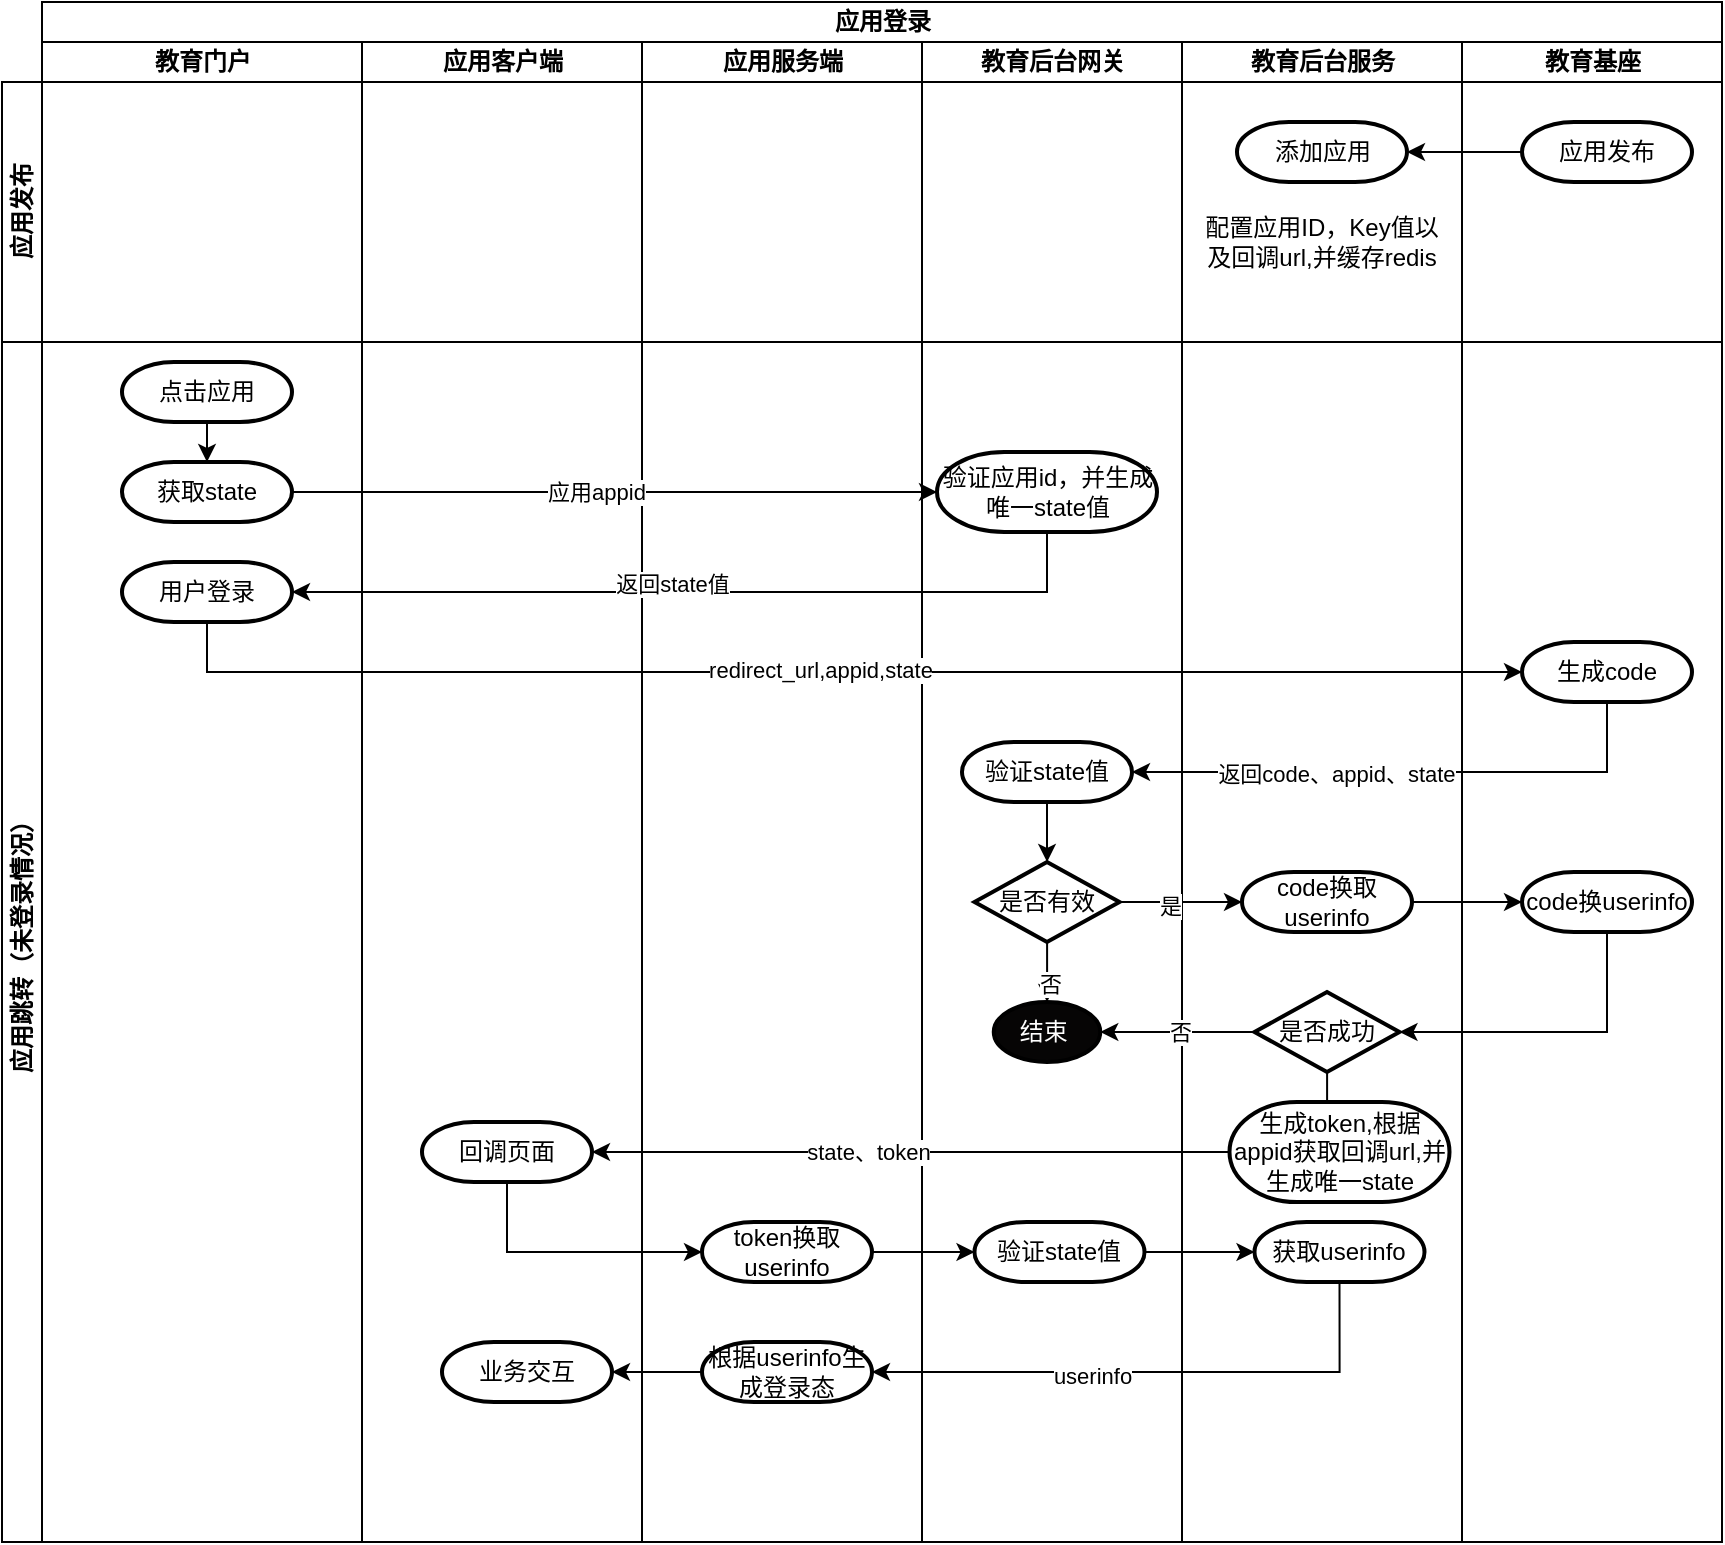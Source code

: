 <mxfile version="21.0.2" type="github">
  <diagram id="6a731a19-8d31-9384-78a2-239565b7b9f0" name="Page-1">
    <mxGraphModel dx="1122" dy="701" grid="1" gridSize="10" guides="1" tooltips="1" connect="1" arrows="1" fold="1" page="1" pageScale="1" pageWidth="1169" pageHeight="827" background="none" math="0" shadow="0">
      <root>
        <mxCell id="0" />
        <mxCell id="1" parent="0" />
        <mxCell id="Pkom4mgUufGUyZToT8Yp-150" value="应用登录" style="swimlane;childLayout=stackLayout;resizeParent=1;resizeParentMax=0;startSize=20;html=1;" vertex="1" parent="1">
          <mxGeometry x="180" y="110" width="840" height="770" as="geometry" />
        </mxCell>
        <mxCell id="Pkom4mgUufGUyZToT8Yp-151" value="教育门户" style="swimlane;startSize=20;html=1;" vertex="1" parent="Pkom4mgUufGUyZToT8Yp-150">
          <mxGeometry y="20" width="160" height="750" as="geometry" />
        </mxCell>
        <mxCell id="Pkom4mgUufGUyZToT8Yp-152" value="应用客户端" style="swimlane;startSize=20;html=1;" vertex="1" parent="Pkom4mgUufGUyZToT8Yp-150">
          <mxGeometry x="160" y="20" width="140" height="750" as="geometry" />
        </mxCell>
        <mxCell id="Pkom4mgUufGUyZToT8Yp-153" value="应用服务端" style="swimlane;startSize=20;html=1;" vertex="1" parent="Pkom4mgUufGUyZToT8Yp-150">
          <mxGeometry x="300" y="20" width="140" height="750" as="geometry" />
        </mxCell>
        <mxCell id="Pkom4mgUufGUyZToT8Yp-160" value="教育后台网关" style="swimlane;startSize=20;html=1;" vertex="1" parent="Pkom4mgUufGUyZToT8Yp-150">
          <mxGeometry x="440" y="20" width="130" height="750" as="geometry" />
        </mxCell>
        <mxCell id="Pkom4mgUufGUyZToT8Yp-158" value="教育后台服务" style="swimlane;startSize=20;html=1;" vertex="1" parent="Pkom4mgUufGUyZToT8Yp-150">
          <mxGeometry x="570" y="20" width="140" height="750" as="geometry" />
        </mxCell>
        <mxCell id="Pkom4mgUufGUyZToT8Yp-162" value="教育基座" style="swimlane;startSize=20;html=1;" vertex="1" parent="Pkom4mgUufGUyZToT8Yp-150">
          <mxGeometry x="710" y="20" width="130" height="750" as="geometry" />
        </mxCell>
        <mxCell id="Pkom4mgUufGUyZToT8Yp-168" value="应用发布" style="swimlane;startSize=20;horizontal=0;html=1;movable=1;resizable=1;rotatable=1;deletable=1;editable=1;locked=0;connectable=1;" vertex="1" parent="1">
          <mxGeometry x="160" y="150" width="860" height="130" as="geometry" />
        </mxCell>
        <mxCell id="Pkom4mgUufGUyZToT8Yp-172" style="edgeStyle=orthogonalEdgeStyle;rounded=0;orthogonalLoop=1;jettySize=auto;html=1;entryX=1;entryY=0.5;entryDx=0;entryDy=0;entryPerimeter=0;" edge="1" parent="Pkom4mgUufGUyZToT8Yp-168" source="Pkom4mgUufGUyZToT8Yp-170" target="Pkom4mgUufGUyZToT8Yp-171">
          <mxGeometry relative="1" as="geometry" />
        </mxCell>
        <mxCell id="Pkom4mgUufGUyZToT8Yp-170" value="应用发布" style="strokeWidth=2;html=1;shape=mxgraph.flowchart.terminator;whiteSpace=wrap;" vertex="1" parent="Pkom4mgUufGUyZToT8Yp-168">
          <mxGeometry x="760" y="20" width="85" height="30" as="geometry" />
        </mxCell>
        <mxCell id="Pkom4mgUufGUyZToT8Yp-171" value="添加应用" style="strokeWidth=2;html=1;shape=mxgraph.flowchart.terminator;whiteSpace=wrap;" vertex="1" parent="Pkom4mgUufGUyZToT8Yp-168">
          <mxGeometry x="617.5" y="20" width="85" height="30" as="geometry" />
        </mxCell>
        <mxCell id="Pkom4mgUufGUyZToT8Yp-173" value="配置应用ID，Key值以及回调url,并缓存redis" style="text;html=1;strokeColor=none;fillColor=none;align=center;verticalAlign=middle;whiteSpace=wrap;rounded=0;" vertex="1" parent="Pkom4mgUufGUyZToT8Yp-168">
          <mxGeometry x="600" y="60" width="120" height="40" as="geometry" />
        </mxCell>
        <mxCell id="Pkom4mgUufGUyZToT8Yp-174" value="应用跳转（未登录情况）" style="swimlane;startSize=20;horizontal=0;html=1;movable=1;resizable=1;rotatable=1;deletable=1;editable=1;locked=0;connectable=1;" vertex="1" parent="1">
          <mxGeometry x="160" y="280" width="860" height="600" as="geometry" />
        </mxCell>
        <mxCell id="Pkom4mgUufGUyZToT8Yp-182" style="edgeStyle=orthogonalEdgeStyle;rounded=0;orthogonalLoop=1;jettySize=auto;html=1;entryX=0.5;entryY=0;entryDx=0;entryDy=0;entryPerimeter=0;" edge="1" parent="Pkom4mgUufGUyZToT8Yp-174" source="Pkom4mgUufGUyZToT8Yp-179" target="Pkom4mgUufGUyZToT8Yp-180">
          <mxGeometry relative="1" as="geometry" />
        </mxCell>
        <mxCell id="Pkom4mgUufGUyZToT8Yp-179" value="点击应用" style="strokeWidth=2;html=1;shape=mxgraph.flowchart.terminator;whiteSpace=wrap;" vertex="1" parent="Pkom4mgUufGUyZToT8Yp-174">
          <mxGeometry x="60" y="10" width="85" height="30" as="geometry" />
        </mxCell>
        <mxCell id="Pkom4mgUufGUyZToT8Yp-183" style="edgeStyle=orthogonalEdgeStyle;rounded=0;orthogonalLoop=1;jettySize=auto;html=1;entryX=0;entryY=0.5;entryDx=0;entryDy=0;entryPerimeter=0;" edge="1" parent="Pkom4mgUufGUyZToT8Yp-174" source="Pkom4mgUufGUyZToT8Yp-180" target="Pkom4mgUufGUyZToT8Yp-181">
          <mxGeometry relative="1" as="geometry" />
        </mxCell>
        <mxCell id="Pkom4mgUufGUyZToT8Yp-184" value="应用appid" style="edgeLabel;html=1;align=center;verticalAlign=middle;resizable=0;points=[];" vertex="1" connectable="0" parent="Pkom4mgUufGUyZToT8Yp-183">
          <mxGeometry x="-0.055" relative="1" as="geometry">
            <mxPoint x="-1" as="offset" />
          </mxGeometry>
        </mxCell>
        <mxCell id="Pkom4mgUufGUyZToT8Yp-180" value="获取state" style="strokeWidth=2;html=1;shape=mxgraph.flowchart.terminator;whiteSpace=wrap;" vertex="1" parent="Pkom4mgUufGUyZToT8Yp-174">
          <mxGeometry x="60" y="60" width="85" height="30" as="geometry" />
        </mxCell>
        <mxCell id="Pkom4mgUufGUyZToT8Yp-186" style="edgeStyle=orthogonalEdgeStyle;rounded=0;orthogonalLoop=1;jettySize=auto;html=1;entryX=1;entryY=0.5;entryDx=0;entryDy=0;entryPerimeter=0;exitX=0.5;exitY=1;exitDx=0;exitDy=0;exitPerimeter=0;" edge="1" parent="Pkom4mgUufGUyZToT8Yp-174" source="Pkom4mgUufGUyZToT8Yp-181" target="Pkom4mgUufGUyZToT8Yp-185">
          <mxGeometry relative="1" as="geometry" />
        </mxCell>
        <mxCell id="Pkom4mgUufGUyZToT8Yp-189" value="返回state值" style="edgeLabel;html=1;align=center;verticalAlign=middle;resizable=0;points=[];" vertex="1" connectable="0" parent="Pkom4mgUufGUyZToT8Yp-186">
          <mxGeometry x="0.067" y="-4" relative="1" as="geometry">
            <mxPoint as="offset" />
          </mxGeometry>
        </mxCell>
        <mxCell id="Pkom4mgUufGUyZToT8Yp-181" value="验证应用id，并生成唯一state值" style="strokeWidth=2;html=1;shape=mxgraph.flowchart.terminator;whiteSpace=wrap;" vertex="1" parent="Pkom4mgUufGUyZToT8Yp-174">
          <mxGeometry x="467.5" y="55" width="110" height="40" as="geometry" />
        </mxCell>
        <mxCell id="Pkom4mgUufGUyZToT8Yp-188" style="edgeStyle=orthogonalEdgeStyle;rounded=0;orthogonalLoop=1;jettySize=auto;html=1;entryX=0;entryY=0.5;entryDx=0;entryDy=0;entryPerimeter=0;exitX=0.5;exitY=1;exitDx=0;exitDy=0;exitPerimeter=0;" edge="1" parent="Pkom4mgUufGUyZToT8Yp-174" source="Pkom4mgUufGUyZToT8Yp-185" target="Pkom4mgUufGUyZToT8Yp-187">
          <mxGeometry relative="1" as="geometry" />
        </mxCell>
        <mxCell id="Pkom4mgUufGUyZToT8Yp-190" value="redirect_url,appid,state" style="edgeLabel;html=1;align=center;verticalAlign=middle;resizable=0;points=[];" vertex="1" connectable="0" parent="Pkom4mgUufGUyZToT8Yp-188">
          <mxGeometry x="-0.028" y="1" relative="1" as="geometry">
            <mxPoint as="offset" />
          </mxGeometry>
        </mxCell>
        <mxCell id="Pkom4mgUufGUyZToT8Yp-185" value="用户登录" style="strokeWidth=2;html=1;shape=mxgraph.flowchart.terminator;whiteSpace=wrap;" vertex="1" parent="Pkom4mgUufGUyZToT8Yp-174">
          <mxGeometry x="60" y="110" width="85" height="30" as="geometry" />
        </mxCell>
        <mxCell id="Pkom4mgUufGUyZToT8Yp-192" style="edgeStyle=orthogonalEdgeStyle;rounded=0;orthogonalLoop=1;jettySize=auto;html=1;entryX=1;entryY=0.5;entryDx=0;entryDy=0;entryPerimeter=0;exitX=0.5;exitY=1;exitDx=0;exitDy=0;exitPerimeter=0;" edge="1" parent="Pkom4mgUufGUyZToT8Yp-174" source="Pkom4mgUufGUyZToT8Yp-187" target="Pkom4mgUufGUyZToT8Yp-191">
          <mxGeometry relative="1" as="geometry" />
        </mxCell>
        <mxCell id="Pkom4mgUufGUyZToT8Yp-193" value="返回code、appid、state" style="edgeLabel;html=1;align=center;verticalAlign=middle;resizable=0;points=[];" vertex="1" connectable="0" parent="Pkom4mgUufGUyZToT8Yp-192">
          <mxGeometry x="0.253" y="1" relative="1" as="geometry">
            <mxPoint as="offset" />
          </mxGeometry>
        </mxCell>
        <mxCell id="Pkom4mgUufGUyZToT8Yp-187" value="生成code" style="strokeWidth=2;html=1;shape=mxgraph.flowchart.terminator;whiteSpace=wrap;" vertex="1" parent="Pkom4mgUufGUyZToT8Yp-174">
          <mxGeometry x="760" y="150" width="85" height="30" as="geometry" />
        </mxCell>
        <mxCell id="Pkom4mgUufGUyZToT8Yp-197" style="edgeStyle=orthogonalEdgeStyle;rounded=0;orthogonalLoop=1;jettySize=auto;html=1;" edge="1" parent="Pkom4mgUufGUyZToT8Yp-174" source="Pkom4mgUufGUyZToT8Yp-191" target="Pkom4mgUufGUyZToT8Yp-196">
          <mxGeometry relative="1" as="geometry" />
        </mxCell>
        <mxCell id="Pkom4mgUufGUyZToT8Yp-191" value="验证state值" style="strokeWidth=2;html=1;shape=mxgraph.flowchart.terminator;whiteSpace=wrap;" vertex="1" parent="Pkom4mgUufGUyZToT8Yp-174">
          <mxGeometry x="480" y="200" width="85" height="30" as="geometry" />
        </mxCell>
        <mxCell id="Pkom4mgUufGUyZToT8Yp-199" style="edgeStyle=orthogonalEdgeStyle;rounded=0;orthogonalLoop=1;jettySize=auto;html=1;entryX=0;entryY=0.5;entryDx=0;entryDy=0;entryPerimeter=0;" edge="1" parent="Pkom4mgUufGUyZToT8Yp-174" source="Pkom4mgUufGUyZToT8Yp-196" target="Pkom4mgUufGUyZToT8Yp-198">
          <mxGeometry relative="1" as="geometry" />
        </mxCell>
        <mxCell id="Pkom4mgUufGUyZToT8Yp-203" value="是" style="edgeLabel;html=1;align=center;verticalAlign=middle;resizable=0;points=[];" vertex="1" connectable="0" parent="Pkom4mgUufGUyZToT8Yp-199">
          <mxGeometry x="-0.199" y="-2" relative="1" as="geometry">
            <mxPoint as="offset" />
          </mxGeometry>
        </mxCell>
        <mxCell id="Pkom4mgUufGUyZToT8Yp-229" style="edgeStyle=orthogonalEdgeStyle;rounded=0;orthogonalLoop=1;jettySize=auto;html=1;" edge="1" parent="Pkom4mgUufGUyZToT8Yp-174" source="Pkom4mgUufGUyZToT8Yp-196" target="Pkom4mgUufGUyZToT8Yp-226">
          <mxGeometry relative="1" as="geometry" />
        </mxCell>
        <mxCell id="Pkom4mgUufGUyZToT8Yp-230" value="否" style="edgeLabel;html=1;align=center;verticalAlign=middle;resizable=0;points=[];" vertex="1" connectable="0" parent="Pkom4mgUufGUyZToT8Yp-229">
          <mxGeometry x="-0.285" y="1" relative="1" as="geometry">
            <mxPoint y="3" as="offset" />
          </mxGeometry>
        </mxCell>
        <mxCell id="Pkom4mgUufGUyZToT8Yp-196" value="是否有效" style="strokeWidth=2;html=1;shape=mxgraph.flowchart.decision;whiteSpace=wrap;" vertex="1" parent="Pkom4mgUufGUyZToT8Yp-174">
          <mxGeometry x="486.25" y="260" width="72.5" height="40" as="geometry" />
        </mxCell>
        <mxCell id="Pkom4mgUufGUyZToT8Yp-205" style="edgeStyle=orthogonalEdgeStyle;rounded=0;orthogonalLoop=1;jettySize=auto;html=1;" edge="1" parent="Pkom4mgUufGUyZToT8Yp-174" source="Pkom4mgUufGUyZToT8Yp-198" target="Pkom4mgUufGUyZToT8Yp-204">
          <mxGeometry relative="1" as="geometry" />
        </mxCell>
        <mxCell id="Pkom4mgUufGUyZToT8Yp-198" value="code换取userinfo" style="strokeWidth=2;html=1;shape=mxgraph.flowchart.terminator;whiteSpace=wrap;" vertex="1" parent="Pkom4mgUufGUyZToT8Yp-174">
          <mxGeometry x="620" y="265" width="85" height="30" as="geometry" />
        </mxCell>
        <mxCell id="Pkom4mgUufGUyZToT8Yp-208" style="edgeStyle=orthogonalEdgeStyle;rounded=0;orthogonalLoop=1;jettySize=auto;html=1;entryX=1;entryY=0.5;entryDx=0;entryDy=0;entryPerimeter=0;exitX=0.5;exitY=1;exitDx=0;exitDy=0;exitPerimeter=0;" edge="1" parent="Pkom4mgUufGUyZToT8Yp-174" source="Pkom4mgUufGUyZToT8Yp-204" target="Pkom4mgUufGUyZToT8Yp-207">
          <mxGeometry relative="1" as="geometry" />
        </mxCell>
        <mxCell id="Pkom4mgUufGUyZToT8Yp-204" value="code换userinfo" style="strokeWidth=2;html=1;shape=mxgraph.flowchart.terminator;whiteSpace=wrap;" vertex="1" parent="Pkom4mgUufGUyZToT8Yp-174">
          <mxGeometry x="760" y="265" width="85" height="30" as="geometry" />
        </mxCell>
        <mxCell id="Pkom4mgUufGUyZToT8Yp-210" style="edgeStyle=orthogonalEdgeStyle;rounded=0;orthogonalLoop=1;jettySize=auto;html=1;" edge="1" parent="Pkom4mgUufGUyZToT8Yp-174" source="Pkom4mgUufGUyZToT8Yp-207" target="Pkom4mgUufGUyZToT8Yp-209">
          <mxGeometry relative="1" as="geometry" />
        </mxCell>
        <mxCell id="Pkom4mgUufGUyZToT8Yp-227" style="edgeStyle=orthogonalEdgeStyle;rounded=0;orthogonalLoop=1;jettySize=auto;html=1;entryX=1;entryY=0.5;entryDx=0;entryDy=0;entryPerimeter=0;" edge="1" parent="Pkom4mgUufGUyZToT8Yp-174" source="Pkom4mgUufGUyZToT8Yp-207" target="Pkom4mgUufGUyZToT8Yp-226">
          <mxGeometry relative="1" as="geometry" />
        </mxCell>
        <mxCell id="Pkom4mgUufGUyZToT8Yp-231" value="否" style="edgeLabel;html=1;align=center;verticalAlign=middle;resizable=0;points=[];" vertex="1" connectable="0" parent="Pkom4mgUufGUyZToT8Yp-227">
          <mxGeometry x="-0.008" relative="1" as="geometry">
            <mxPoint x="1" as="offset" />
          </mxGeometry>
        </mxCell>
        <mxCell id="Pkom4mgUufGUyZToT8Yp-207" value="是否成功" style="strokeWidth=2;html=1;shape=mxgraph.flowchart.decision;whiteSpace=wrap;" vertex="1" parent="Pkom4mgUufGUyZToT8Yp-174">
          <mxGeometry x="626.25" y="325" width="72.5" height="40" as="geometry" />
        </mxCell>
        <mxCell id="Pkom4mgUufGUyZToT8Yp-212" style="edgeStyle=orthogonalEdgeStyle;rounded=0;orthogonalLoop=1;jettySize=auto;html=1;entryX=1;entryY=0.5;entryDx=0;entryDy=0;entryPerimeter=0;" edge="1" parent="Pkom4mgUufGUyZToT8Yp-174" source="Pkom4mgUufGUyZToT8Yp-209" target="Pkom4mgUufGUyZToT8Yp-211">
          <mxGeometry relative="1" as="geometry" />
        </mxCell>
        <mxCell id="Pkom4mgUufGUyZToT8Yp-213" value="state、token" style="edgeLabel;html=1;align=center;verticalAlign=middle;resizable=0;points=[];" vertex="1" connectable="0" parent="Pkom4mgUufGUyZToT8Yp-212">
          <mxGeometry x="0.217" y="2" relative="1" as="geometry">
            <mxPoint x="13" y="-2" as="offset" />
          </mxGeometry>
        </mxCell>
        <mxCell id="Pkom4mgUufGUyZToT8Yp-209" value="生成token,根据appid获取回调url,并生成唯一state" style="strokeWidth=2;html=1;shape=mxgraph.flowchart.terminator;whiteSpace=wrap;" vertex="1" parent="Pkom4mgUufGUyZToT8Yp-174">
          <mxGeometry x="613.75" y="380" width="110" height="50" as="geometry" />
        </mxCell>
        <mxCell id="Pkom4mgUufGUyZToT8Yp-215" style="edgeStyle=orthogonalEdgeStyle;rounded=0;orthogonalLoop=1;jettySize=auto;html=1;entryX=0;entryY=0.5;entryDx=0;entryDy=0;entryPerimeter=0;exitX=0.5;exitY=1;exitDx=0;exitDy=0;exitPerimeter=0;" edge="1" parent="Pkom4mgUufGUyZToT8Yp-174" source="Pkom4mgUufGUyZToT8Yp-211" target="Pkom4mgUufGUyZToT8Yp-214">
          <mxGeometry relative="1" as="geometry" />
        </mxCell>
        <mxCell id="Pkom4mgUufGUyZToT8Yp-211" value="回调页面" style="strokeWidth=2;html=1;shape=mxgraph.flowchart.terminator;whiteSpace=wrap;" vertex="1" parent="Pkom4mgUufGUyZToT8Yp-174">
          <mxGeometry x="210" y="390" width="85" height="30" as="geometry" />
        </mxCell>
        <mxCell id="Pkom4mgUufGUyZToT8Yp-217" style="edgeStyle=orthogonalEdgeStyle;rounded=0;orthogonalLoop=1;jettySize=auto;html=1;" edge="1" parent="Pkom4mgUufGUyZToT8Yp-174" source="Pkom4mgUufGUyZToT8Yp-214" target="Pkom4mgUufGUyZToT8Yp-216">
          <mxGeometry relative="1" as="geometry" />
        </mxCell>
        <mxCell id="Pkom4mgUufGUyZToT8Yp-214" value="token换取userinfo" style="strokeWidth=2;html=1;shape=mxgraph.flowchart.terminator;whiteSpace=wrap;" vertex="1" parent="Pkom4mgUufGUyZToT8Yp-174">
          <mxGeometry x="350" y="440" width="85" height="30" as="geometry" />
        </mxCell>
        <mxCell id="Pkom4mgUufGUyZToT8Yp-219" style="edgeStyle=orthogonalEdgeStyle;rounded=0;orthogonalLoop=1;jettySize=auto;html=1;" edge="1" parent="Pkom4mgUufGUyZToT8Yp-174" source="Pkom4mgUufGUyZToT8Yp-216" target="Pkom4mgUufGUyZToT8Yp-218">
          <mxGeometry relative="1" as="geometry" />
        </mxCell>
        <mxCell id="Pkom4mgUufGUyZToT8Yp-216" value="验证state值" style="strokeWidth=2;html=1;shape=mxgraph.flowchart.terminator;whiteSpace=wrap;" vertex="1" parent="Pkom4mgUufGUyZToT8Yp-174">
          <mxGeometry x="486.25" y="440" width="85" height="30" as="geometry" />
        </mxCell>
        <mxCell id="Pkom4mgUufGUyZToT8Yp-221" style="edgeStyle=orthogonalEdgeStyle;rounded=0;orthogonalLoop=1;jettySize=auto;html=1;entryX=1;entryY=0.5;entryDx=0;entryDy=0;entryPerimeter=0;exitX=0.5;exitY=1;exitDx=0;exitDy=0;exitPerimeter=0;" edge="1" parent="Pkom4mgUufGUyZToT8Yp-174" source="Pkom4mgUufGUyZToT8Yp-218" target="Pkom4mgUufGUyZToT8Yp-220">
          <mxGeometry relative="1" as="geometry" />
        </mxCell>
        <mxCell id="Pkom4mgUufGUyZToT8Yp-222" value="userinfo" style="edgeLabel;html=1;align=center;verticalAlign=middle;resizable=0;points=[];" vertex="1" connectable="0" parent="Pkom4mgUufGUyZToT8Yp-221">
          <mxGeometry x="0.215" y="2" relative="1" as="geometry">
            <mxPoint as="offset" />
          </mxGeometry>
        </mxCell>
        <mxCell id="Pkom4mgUufGUyZToT8Yp-218" value="获取userinfo" style="strokeWidth=2;html=1;shape=mxgraph.flowchart.terminator;whiteSpace=wrap;" vertex="1" parent="Pkom4mgUufGUyZToT8Yp-174">
          <mxGeometry x="626.25" y="440" width="85" height="30" as="geometry" />
        </mxCell>
        <mxCell id="Pkom4mgUufGUyZToT8Yp-224" style="edgeStyle=orthogonalEdgeStyle;rounded=0;orthogonalLoop=1;jettySize=auto;html=1;entryX=1;entryY=0.5;entryDx=0;entryDy=0;entryPerimeter=0;" edge="1" parent="Pkom4mgUufGUyZToT8Yp-174" source="Pkom4mgUufGUyZToT8Yp-220" target="Pkom4mgUufGUyZToT8Yp-223">
          <mxGeometry relative="1" as="geometry" />
        </mxCell>
        <mxCell id="Pkom4mgUufGUyZToT8Yp-220" value="根据userinfo生成登录态" style="strokeWidth=2;html=1;shape=mxgraph.flowchart.terminator;whiteSpace=wrap;" vertex="1" parent="Pkom4mgUufGUyZToT8Yp-174">
          <mxGeometry x="350" y="500" width="85" height="30" as="geometry" />
        </mxCell>
        <mxCell id="Pkom4mgUufGUyZToT8Yp-223" value="业务交互" style="strokeWidth=2;html=1;shape=mxgraph.flowchart.terminator;whiteSpace=wrap;" vertex="1" parent="Pkom4mgUufGUyZToT8Yp-174">
          <mxGeometry x="220" y="500" width="85" height="30" as="geometry" />
        </mxCell>
        <mxCell id="Pkom4mgUufGUyZToT8Yp-226" value="&lt;font color=&quot;#ffffff&quot;&gt;结束&lt;/font&gt;&amp;nbsp;" style="strokeWidth=2;html=1;shape=mxgraph.flowchart.start_1;whiteSpace=wrap;fillColor=#060505;" vertex="1" parent="Pkom4mgUufGUyZToT8Yp-174">
          <mxGeometry x="495.88" y="330" width="53.25" height="30" as="geometry" />
        </mxCell>
      </root>
    </mxGraphModel>
  </diagram>
</mxfile>
